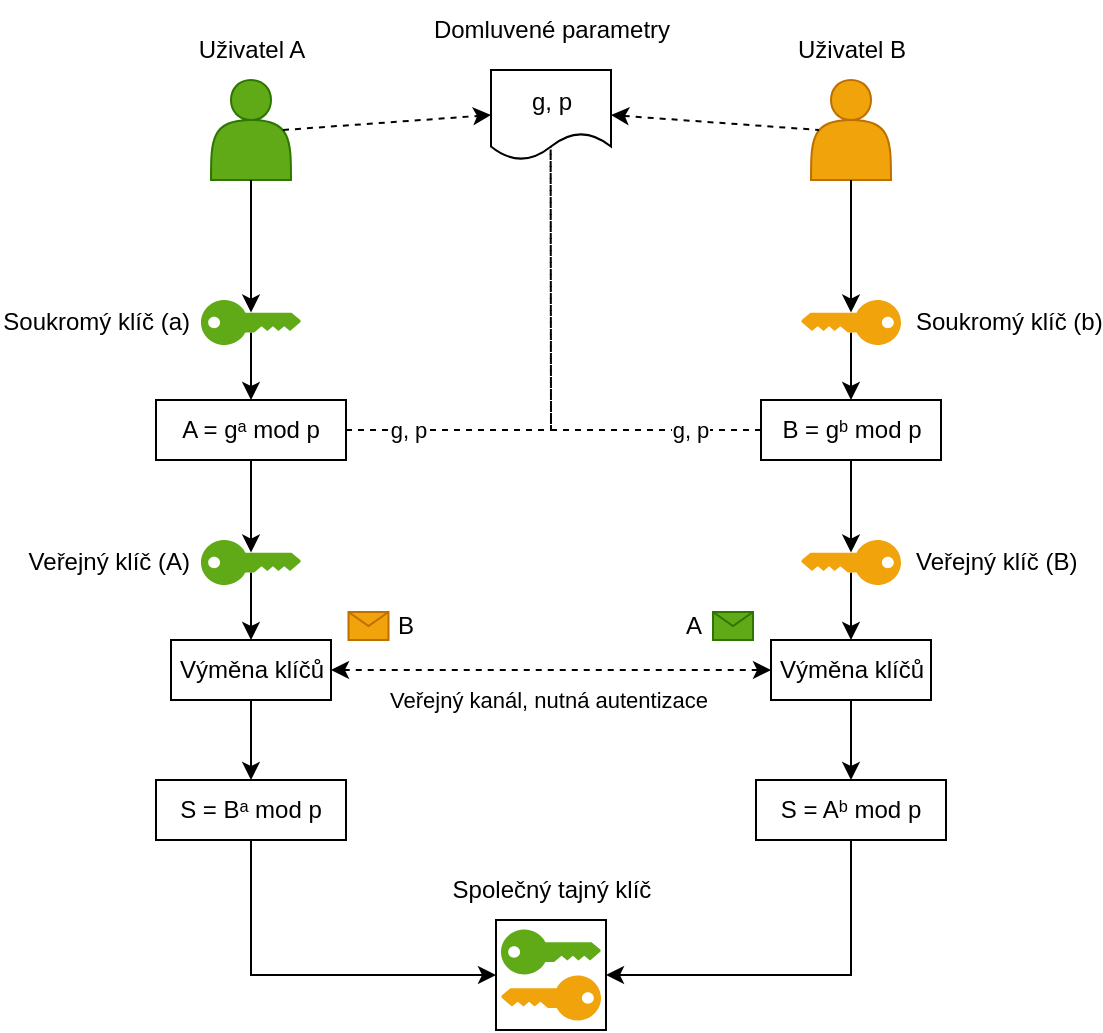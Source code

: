 <mxfile version="23.0.2" type="device">
  <diagram name="Stránka-1" id="UcgAVsdWYJ2KVhSOeVh8">
    <mxGraphModel dx="1434" dy="844" grid="1" gridSize="10" guides="1" tooltips="1" connect="1" arrows="1" fold="1" page="1" pageScale="1" pageWidth="827" pageHeight="1169" math="0" shadow="0">
      <root>
        <mxCell id="0" />
        <mxCell id="1" parent="0" />
        <mxCell id="MKR4KYmzTDLIVdrxSzQh-5" value="" style="shape=actor;whiteSpace=wrap;html=1;fillColor=#60a917;fontColor=#000000;strokeColor=#2D7600;" parent="1" vertex="1">
          <mxGeometry x="243.5" y="160" width="40" height="50" as="geometry" />
        </mxCell>
        <mxCell id="MKR4KYmzTDLIVdrxSzQh-6" value="" style="shape=actor;whiteSpace=wrap;html=1;fillColor=#f0a30a;fontColor=#000000;strokeColor=#BD7000;" parent="1" vertex="1">
          <mxGeometry x="543.5" y="160" width="40" height="50" as="geometry" />
        </mxCell>
        <mxCell id="MKR4KYmzTDLIVdrxSzQh-7" value="Uživatel A" style="text;html=1;strokeColor=none;fillColor=none;align=center;verticalAlign=middle;whiteSpace=wrap;rounded=0;fontColor=#000000;" parent="1" vertex="1">
          <mxGeometry x="233.5" y="130" width="60" height="30" as="geometry" />
        </mxCell>
        <mxCell id="MKR4KYmzTDLIVdrxSzQh-8" value="Uživatel B" style="text;html=1;strokeColor=none;fillColor=none;align=center;verticalAlign=middle;whiteSpace=wrap;rounded=0;fontColor=#000000;" parent="1" vertex="1">
          <mxGeometry x="533.5" y="130" width="60" height="30" as="geometry" />
        </mxCell>
        <mxCell id="T-o_jYCseWVHo9NFup5D-1" value="g, p" style="shape=document;whiteSpace=wrap;html=1;boundedLbl=1;fontColor=#000000;" parent="1" vertex="1">
          <mxGeometry x="383.5" y="155" width="60" height="45" as="geometry" />
        </mxCell>
        <mxCell id="T-o_jYCseWVHo9NFup5D-2" value="Domluvené parametry" style="text;html=1;strokeColor=none;fillColor=none;align=center;verticalAlign=middle;whiteSpace=wrap;rounded=0;fontColor=#000000;" parent="1" vertex="1">
          <mxGeometry x="343.5" y="120" width="140" height="30" as="geometry" />
        </mxCell>
        <mxCell id="T-o_jYCseWVHo9NFup5D-4" value="" style="endArrow=none;dashed=1;html=1;rounded=0;entryX=0.1;entryY=0.5;entryDx=0;entryDy=0;exitX=1;exitY=0.5;exitDx=0;exitDy=0;entryPerimeter=0;endFill=0;startArrow=classic;startFill=1;fontColor=#000000;" parent="1" source="T-o_jYCseWVHo9NFup5D-1" target="MKR4KYmzTDLIVdrxSzQh-6" edge="1">
          <mxGeometry width="50" height="50" relative="1" as="geometry">
            <mxPoint x="353.5" y="270" as="sourcePoint" />
            <mxPoint x="403.5" y="220" as="targetPoint" />
          </mxGeometry>
        </mxCell>
        <mxCell id="T-o_jYCseWVHo9NFup5D-5" value="" style="endArrow=classic;dashed=1;html=1;rounded=0;exitX=0.9;exitY=0.5;exitDx=0;exitDy=0;exitPerimeter=0;entryX=0;entryY=0.5;entryDx=0;entryDy=0;endFill=1;fontColor=#000000;" parent="1" source="MKR4KYmzTDLIVdrxSzQh-5" target="T-o_jYCseWVHo9NFup5D-1" edge="1">
          <mxGeometry width="50" height="50" relative="1" as="geometry">
            <mxPoint x="353.5" y="270" as="sourcePoint" />
            <mxPoint x="403.5" y="220" as="targetPoint" />
          </mxGeometry>
        </mxCell>
        <mxCell id="T-o_jYCseWVHo9NFup5D-14" style="edgeStyle=orthogonalEdgeStyle;rounded=0;orthogonalLoop=1;jettySize=auto;html=1;exitX=0.5;exitY=0.72;exitDx=0;exitDy=0;exitPerimeter=0;entryX=0.5;entryY=0;entryDx=0;entryDy=0;fontColor=#000000;" parent="1" source="T-o_jYCseWVHo9NFup5D-6" edge="1">
          <mxGeometry relative="1" as="geometry">
            <mxPoint x="263.5" y="320" as="targetPoint" />
          </mxGeometry>
        </mxCell>
        <mxCell id="T-o_jYCseWVHo9NFup5D-6" value="Soukromý klíč (a)" style="points=[[0,0.5,0],[0.24,0,0],[0.5,0.28,0],[0.995,0.475,0],[0.5,0.72,0],[0.24,1,0]];verticalLabelPosition=middle;sketch=0;html=1;verticalAlign=middle;aspect=fixed;align=right;pointerEvents=1;shape=mxgraph.cisco19.key;fillColor=#60a917;strokeColor=#2D7600;fontColor=#000000;labelPosition=left;spacingRight=5;spacingLeft=5;" parent="1" vertex="1">
          <mxGeometry x="238.5" y="270" width="50" height="22.5" as="geometry" />
        </mxCell>
        <mxCell id="T-o_jYCseWVHo9NFup5D-7" value="" style="endArrow=none;html=1;rounded=0;entryX=0.5;entryY=1;entryDx=0;entryDy=0;exitX=0.5;exitY=0.28;exitDx=0;exitDy=0;exitPerimeter=0;endFill=0;startArrow=classic;startFill=1;fontColor=#000000;" parent="1" source="T-o_jYCseWVHo9NFup5D-6" target="MKR4KYmzTDLIVdrxSzQh-5" edge="1">
          <mxGeometry width="50" height="50" relative="1" as="geometry">
            <mxPoint x="203.5" y="370" as="sourcePoint" />
            <mxPoint x="253.5" y="320" as="targetPoint" />
          </mxGeometry>
        </mxCell>
        <mxCell id="T-o_jYCseWVHo9NFup5D-15" style="edgeStyle=orthogonalEdgeStyle;rounded=0;orthogonalLoop=1;jettySize=auto;html=1;exitX=0.5;exitY=0.72;exitDx=0;exitDy=0;exitPerimeter=0;entryX=0.5;entryY=0;entryDx=0;entryDy=0;fontColor=#000000;" parent="1" source="T-o_jYCseWVHo9NFup5D-8" edge="1">
          <mxGeometry relative="1" as="geometry">
            <mxPoint x="563.5" y="320" as="targetPoint" />
          </mxGeometry>
        </mxCell>
        <mxCell id="T-o_jYCseWVHo9NFup5D-8" value="&lt;font style=&quot;font-size: 12px;&quot;&gt;Soukromý klíč (b)&lt;/font&gt;" style="points=[[0,0.5,0],[0.24,0,0],[0.5,0.28,0],[0.995,0.475,0],[0.5,0.72,0],[0.24,1,0]];verticalLabelPosition=middle;sketch=0;html=1;verticalAlign=middle;aspect=fixed;align=left;pointerEvents=1;shape=mxgraph.cisco19.key;fillColor=#f0a30a;strokeColor=#BD7000;fontColor=#000000;labelPosition=right;fontSize=12;spacingRight=5;spacingLeft=5;flipH=1;" parent="1" vertex="1">
          <mxGeometry x="538.5" y="270" width="50" height="22.5" as="geometry" />
        </mxCell>
        <mxCell id="T-o_jYCseWVHo9NFup5D-9" style="edgeStyle=orthogonalEdgeStyle;rounded=0;orthogonalLoop=1;jettySize=auto;html=1;exitX=0.5;exitY=1;exitDx=0;exitDy=0;entryX=0.5;entryY=0.28;entryDx=0;entryDy=0;entryPerimeter=0;endArrow=classic;endFill=1;fontColor=#000000;" parent="1" source="MKR4KYmzTDLIVdrxSzQh-6" target="T-o_jYCseWVHo9NFup5D-8" edge="1">
          <mxGeometry relative="1" as="geometry" />
        </mxCell>
        <mxCell id="T-o_jYCseWVHo9NFup5D-18" value="" style="endArrow=none;dashed=1;html=1;rounded=0;entryX=0.497;entryY=0.884;entryDx=0;entryDy=0;entryPerimeter=0;exitX=1;exitY=0.5;exitDx=0;exitDy=0;fontColor=#000000;" parent="1" source="T-o_jYCseWVHo9NFup5D-19" target="T-o_jYCseWVHo9NFup5D-1" edge="1">
          <mxGeometry width="50" height="50" relative="1" as="geometry">
            <mxPoint x="323.5" y="315" as="sourcePoint" />
            <mxPoint x="363.5" y="280" as="targetPoint" />
            <Array as="points">
              <mxPoint x="413.5" y="335" />
            </Array>
          </mxGeometry>
        </mxCell>
        <mxCell id="T-o_jYCseWVHo9NFup5D-23" value="g, p" style="edgeLabel;html=1;align=center;verticalAlign=middle;resizable=0;points=[];fontColor=#000000;" parent="T-o_jYCseWVHo9NFup5D-18" vertex="1" connectable="0">
          <mxGeometry x="-0.631" y="-1" relative="1" as="geometry">
            <mxPoint x="-14" y="-1" as="offset" />
          </mxGeometry>
        </mxCell>
        <mxCell id="T-o_jYCseWVHo9NFup5D-19" value="A = gᵃ mod p" style="rounded=0;whiteSpace=wrap;html=1;fontColor=#000000;" parent="1" vertex="1">
          <mxGeometry x="216" y="320" width="95" height="30" as="geometry" />
        </mxCell>
        <mxCell id="T-o_jYCseWVHo9NFup5D-20" value="B = gᵇ mod p" style="rounded=0;whiteSpace=wrap;html=1;fontColor=#000000;" parent="1" vertex="1">
          <mxGeometry x="518.5" y="320" width="90" height="30" as="geometry" />
        </mxCell>
        <mxCell id="T-o_jYCseWVHo9NFup5D-39" style="edgeStyle=orthogonalEdgeStyle;rounded=0;orthogonalLoop=1;jettySize=auto;html=1;exitX=0.5;exitY=0.72;exitDx=0;exitDy=0;exitPerimeter=0;entryX=0.5;entryY=0;entryDx=0;entryDy=0;fontColor=#000000;" parent="1" source="T-o_jYCseWVHo9NFup5D-28" target="T-o_jYCseWVHo9NFup5D-38" edge="1">
          <mxGeometry relative="1" as="geometry" />
        </mxCell>
        <mxCell id="T-o_jYCseWVHo9NFup5D-28" value="&lt;font style=&quot;font-size: 12px;&quot;&gt;Veřejný klíč (B)&lt;/font&gt;" style="points=[[0,0.5,0],[0.24,0,0],[0.5,0.28,0],[0.995,0.475,0],[0.5,0.72,0],[0.24,1,0]];verticalLabelPosition=middle;sketch=0;html=1;verticalAlign=middle;aspect=fixed;align=left;pointerEvents=1;shape=mxgraph.cisco19.key;fillColor=#f0a30a;strokeColor=#BD7000;fontColor=#000000;labelPosition=right;fontSize=12;spacingRight=5;spacingLeft=5;flipV=0;flipH=1;" parent="1" vertex="1">
          <mxGeometry x="538.5" y="390" width="50" height="22.5" as="geometry" />
        </mxCell>
        <mxCell id="T-o_jYCseWVHo9NFup5D-21" value="" style="endArrow=none;dashed=1;html=1;rounded=0;entryX=0.497;entryY=0.858;entryDx=0;entryDy=0;entryPerimeter=0;exitX=0;exitY=0.5;exitDx=0;exitDy=0;fontColor=#000000;" parent="1" source="T-o_jYCseWVHo9NFup5D-20" target="T-o_jYCseWVHo9NFup5D-1" edge="1">
          <mxGeometry width="50" height="50" relative="1" as="geometry">
            <mxPoint x="363.5" y="310" as="sourcePoint" />
            <mxPoint x="413.5" y="260" as="targetPoint" />
            <Array as="points">
              <mxPoint x="413.5" y="335" />
            </Array>
          </mxGeometry>
        </mxCell>
        <mxCell id="T-o_jYCseWVHo9NFup5D-24" value="g, p" style="edgeLabel;html=1;align=center;verticalAlign=middle;resizable=0;points=[];fontColor=#000000;" parent="T-o_jYCseWVHo9NFup5D-21" vertex="1" connectable="0">
          <mxGeometry x="-0.72" y="2" relative="1" as="geometry">
            <mxPoint x="-1" y="-2" as="offset" />
          </mxGeometry>
        </mxCell>
        <mxCell id="T-o_jYCseWVHo9NFup5D-40" style="edgeStyle=orthogonalEdgeStyle;rounded=0;orthogonalLoop=1;jettySize=auto;html=1;exitX=0.5;exitY=0.72;exitDx=0;exitDy=0;exitPerimeter=0;entryX=0.5;entryY=0;entryDx=0;entryDy=0;fontColor=#000000;" parent="1" source="T-o_jYCseWVHo9NFup5D-26" target="T-o_jYCseWVHo9NFup5D-37" edge="1">
          <mxGeometry relative="1" as="geometry" />
        </mxCell>
        <mxCell id="T-o_jYCseWVHo9NFup5D-26" value="Veřejný klíč (A)" style="points=[[0,0.5,0],[0.24,0,0],[0.5,0.28,0],[0.995,0.475,0],[0.5,0.72,0],[0.24,1,0]];verticalLabelPosition=middle;sketch=0;html=1;verticalAlign=middle;aspect=fixed;align=right;pointerEvents=1;shape=mxgraph.cisco19.key;fillColor=#60a917;strokeColor=#2D7600;fontColor=#000000;labelPosition=left;spacingRight=5;spacingLeft=5;" parent="1" vertex="1">
          <mxGeometry x="238.5" y="390" width="50" height="22.5" as="geometry" />
        </mxCell>
        <mxCell id="T-o_jYCseWVHo9NFup5D-29" style="edgeStyle=orthogonalEdgeStyle;rounded=0;orthogonalLoop=1;jettySize=auto;html=1;exitX=0.5;exitY=1;exitDx=0;exitDy=0;entryX=0.5;entryY=0.28;entryDx=0;entryDy=0;entryPerimeter=0;fontColor=#000000;" parent="1" source="T-o_jYCseWVHo9NFup5D-20" target="T-o_jYCseWVHo9NFup5D-28" edge="1">
          <mxGeometry relative="1" as="geometry" />
        </mxCell>
        <mxCell id="T-o_jYCseWVHo9NFup5D-53" style="edgeStyle=orthogonalEdgeStyle;rounded=0;orthogonalLoop=1;jettySize=auto;html=1;exitX=0.5;exitY=1;exitDx=0;exitDy=0;entryX=0;entryY=0.5;entryDx=0;entryDy=0;fontColor=#000000;" parent="1" source="T-o_jYCseWVHo9NFup5D-35" target="T-o_jYCseWVHo9NFup5D-50" edge="1">
          <mxGeometry relative="1" as="geometry" />
        </mxCell>
        <mxCell id="T-o_jYCseWVHo9NFup5D-35" value="S = Bᵃ mod p" style="rounded=0;whiteSpace=wrap;fontColor=#000000;" parent="1" vertex="1">
          <mxGeometry x="216" y="510" width="95" height="30" as="geometry" />
        </mxCell>
        <mxCell id="T-o_jYCseWVHo9NFup5D-36" style="edgeStyle=orthogonalEdgeStyle;rounded=0;orthogonalLoop=1;jettySize=auto;html=1;exitX=0.5;exitY=1;exitDx=0;exitDy=0;entryX=0.5;entryY=0.28;entryDx=0;entryDy=0;entryPerimeter=0;fontColor=#000000;" parent="1" source="T-o_jYCseWVHo9NFup5D-19" target="T-o_jYCseWVHo9NFup5D-26" edge="1">
          <mxGeometry relative="1" as="geometry">
            <Array as="points">
              <mxPoint x="263.5" y="380" />
              <mxPoint x="263.5" y="380" />
            </Array>
          </mxGeometry>
        </mxCell>
        <mxCell id="T-o_jYCseWVHo9NFup5D-44" style="edgeStyle=orthogonalEdgeStyle;rounded=0;orthogonalLoop=1;jettySize=auto;html=1;exitX=0.5;exitY=1;exitDx=0;exitDy=0;entryX=0.5;entryY=0;entryDx=0;entryDy=0;fontColor=#000000;" parent="1" source="T-o_jYCseWVHo9NFup5D-37" target="T-o_jYCseWVHo9NFup5D-35" edge="1">
          <mxGeometry relative="1" as="geometry" />
        </mxCell>
        <mxCell id="T-o_jYCseWVHo9NFup5D-37" value="Výměna klíčů" style="rounded=0;whiteSpace=wrap;html=1;fontColor=#000000;" parent="1" vertex="1">
          <mxGeometry x="223.5" y="440" width="80" height="30" as="geometry" />
        </mxCell>
        <mxCell id="T-o_jYCseWVHo9NFup5D-47" style="edgeStyle=orthogonalEdgeStyle;rounded=0;orthogonalLoop=1;jettySize=auto;html=1;exitX=0.5;exitY=1;exitDx=0;exitDy=0;entryX=0.5;entryY=0;entryDx=0;entryDy=0;fontColor=#000000;" parent="1" source="T-o_jYCseWVHo9NFup5D-38" target="T-o_jYCseWVHo9NFup5D-46" edge="1">
          <mxGeometry relative="1" as="geometry" />
        </mxCell>
        <mxCell id="T-o_jYCseWVHo9NFup5D-38" value="Výměna klíčů" style="rounded=0;whiteSpace=wrap;html=1;fontColor=#000000;" parent="1" vertex="1">
          <mxGeometry x="523.5" y="440" width="80" height="30" as="geometry" />
        </mxCell>
        <mxCell id="T-o_jYCseWVHo9NFup5D-41" value="" style="endArrow=classic;html=1;rounded=0;startArrow=classic;startFill=1;dashed=1;entryX=0;entryY=0.5;entryDx=0;entryDy=0;exitX=1;exitY=0.5;exitDx=0;exitDy=0;fontColor=#000000;" parent="1" source="T-o_jYCseWVHo9NFup5D-37" target="T-o_jYCseWVHo9NFup5D-38" edge="1">
          <mxGeometry relative="1" as="geometry">
            <mxPoint x="343.5" y="460" as="sourcePoint" />
            <mxPoint x="443.5" y="460" as="targetPoint" />
          </mxGeometry>
        </mxCell>
        <mxCell id="T-o_jYCseWVHo9NFup5D-42" value="A" style="shape=message;html=1;outlineConnect=0;fillColor=#60a917;fontColor=#000000;strokeColor=#2D7600;labelPosition=left;verticalLabelPosition=middle;align=right;verticalAlign=middle;spacingRight=5;" parent="T-o_jYCseWVHo9NFup5D-41" vertex="1">
          <mxGeometry width="20" height="14" relative="1" as="geometry">
            <mxPoint x="81" y="-29" as="offset" />
          </mxGeometry>
        </mxCell>
        <mxCell id="T-o_jYCseWVHo9NFup5D-56" value="Veřejný kanál, nutná autentizace" style="edgeLabel;html=1;align=center;verticalAlign=middle;resizable=0;points=[];fontColor=#000000;" parent="T-o_jYCseWVHo9NFup5D-41" vertex="1" connectable="0">
          <mxGeometry x="-0.013" y="1" relative="1" as="geometry">
            <mxPoint y="16" as="offset" />
          </mxGeometry>
        </mxCell>
        <mxCell id="T-o_jYCseWVHo9NFup5D-43" value="B" style="shape=message;html=1;outlineConnect=0;fillColor=#f0a30a;fontColor=#000000;strokeColor=#BD7000;labelPosition=right;verticalLabelPosition=middle;align=left;verticalAlign=middle;spacing=0;spacingLeft=5;" parent="1" vertex="1">
          <mxGeometry x="312.25" y="426" width="20" height="14" as="geometry" />
        </mxCell>
        <mxCell id="T-o_jYCseWVHo9NFup5D-54" style="edgeStyle=orthogonalEdgeStyle;rounded=0;orthogonalLoop=1;jettySize=auto;html=1;exitX=0.5;exitY=1;exitDx=0;exitDy=0;entryX=1;entryY=0.5;entryDx=0;entryDy=0;fontColor=#000000;" parent="1" source="T-o_jYCseWVHo9NFup5D-46" target="T-o_jYCseWVHo9NFup5D-50" edge="1">
          <mxGeometry relative="1" as="geometry" />
        </mxCell>
        <mxCell id="T-o_jYCseWVHo9NFup5D-46" value="S = Aᵇ mod p" style="rounded=0;whiteSpace=wrap;fontColor=#000000;" parent="1" vertex="1">
          <mxGeometry x="516" y="510" width="95" height="30" as="geometry" />
        </mxCell>
        <mxCell id="T-o_jYCseWVHo9NFup5D-51" value="" style="group;spacingTop=1;verticalAlign=middle;labelPosition=center;verticalLabelPosition=top;align=center;fontColor=#000000;" parent="1" vertex="1" connectable="0">
          <mxGeometry x="386" y="580" width="55" height="55" as="geometry" />
        </mxCell>
        <mxCell id="T-o_jYCseWVHo9NFup5D-50" value="" style="whiteSpace=wrap;aspect=fixed;labelPosition=center;verticalLabelPosition=bottom;align=center;verticalAlign=top;spacingBottom=0;horizontal=1;fontColor=#000000;" parent="T-o_jYCseWVHo9NFup5D-51" vertex="1">
          <mxGeometry width="55" height="55" as="geometry" />
        </mxCell>
        <mxCell id="T-o_jYCseWVHo9NFup5D-48" value="" style="points=[[0,0.5,0],[0.24,0,0],[0.5,0.28,0],[0.995,0.475,0],[0.5,0.72,0],[0.24,1,0]];verticalLabelPosition=middle;sketch=0;html=1;verticalAlign=middle;aspect=fixed;align=right;pointerEvents=1;shape=mxgraph.cisco19.key;fillColor=#60a917;strokeColor=#2D7600;fontColor=#000000;labelPosition=left;spacingRight=5;spacingLeft=5;" parent="T-o_jYCseWVHo9NFup5D-51" vertex="1">
          <mxGeometry x="2.5" y="4.75" width="50" height="22.5" as="geometry" />
        </mxCell>
        <mxCell id="T-o_jYCseWVHo9NFup5D-49" value="" style="points=[[0,0.5,0],[0.24,0,0],[0.5,0.28,0],[0.995,0.475,0],[0.5,0.72,0],[0.24,1,0]];verticalLabelPosition=middle;sketch=0;html=1;verticalAlign=middle;aspect=fixed;align=left;pointerEvents=1;shape=mxgraph.cisco19.key;fillColor=#f0a30a;strokeColor=#BD7000;fontColor=#000000;labelPosition=right;fontSize=12;spacingRight=5;spacingLeft=5;flipV=0;flipH=1;" parent="T-o_jYCseWVHo9NFup5D-51" vertex="1">
          <mxGeometry x="2.5" y="27.75" width="50" height="22.5" as="geometry" />
        </mxCell>
        <mxCell id="T-o_jYCseWVHo9NFup5D-55" value="Společný tajný klíč" style="text;html=1;strokeColor=none;fillColor=none;align=center;verticalAlign=middle;whiteSpace=wrap;rounded=0;fontColor=#000000;" parent="1" vertex="1">
          <mxGeometry x="353.5" y="550" width="120" height="30" as="geometry" />
        </mxCell>
      </root>
    </mxGraphModel>
  </diagram>
</mxfile>
